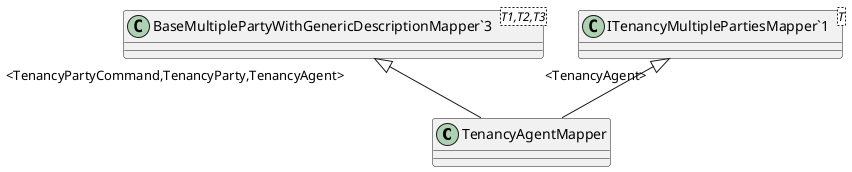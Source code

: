 @startuml
class TenancyAgentMapper {
}
class "BaseMultiplePartyWithGenericDescriptionMapper`3"<T1,T2,T3> {
}
class "ITenancyMultiplePartiesMapper`1"<T> {
}
"BaseMultiplePartyWithGenericDescriptionMapper`3" "<TenancyPartyCommand,TenancyParty,TenancyAgent>" <|-- TenancyAgentMapper
"ITenancyMultiplePartiesMapper`1" "<TenancyAgent>" <|-- TenancyAgentMapper
@enduml
